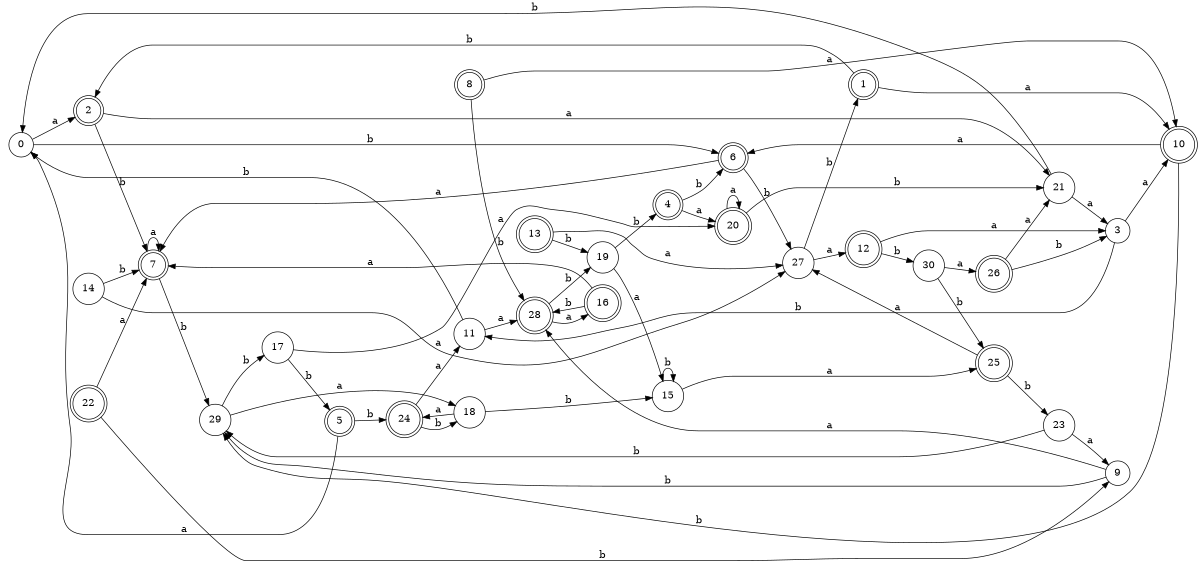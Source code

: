 digraph n25_7 {
__start0 [label="" shape="none"];

rankdir=LR;
size="8,5";

s0 [style="filled", color="black", fillcolor="white" shape="circle", label="0"];
s1 [style="rounded,filled", color="black", fillcolor="white" shape="doublecircle", label="1"];
s2 [style="rounded,filled", color="black", fillcolor="white" shape="doublecircle", label="2"];
s3 [style="filled", color="black", fillcolor="white" shape="circle", label="3"];
s4 [style="rounded,filled", color="black", fillcolor="white" shape="doublecircle", label="4"];
s5 [style="rounded,filled", color="black", fillcolor="white" shape="doublecircle", label="5"];
s6 [style="rounded,filled", color="black", fillcolor="white" shape="doublecircle", label="6"];
s7 [style="rounded,filled", color="black", fillcolor="white" shape="doublecircle", label="7"];
s8 [style="rounded,filled", color="black", fillcolor="white" shape="doublecircle", label="8"];
s9 [style="filled", color="black", fillcolor="white" shape="circle", label="9"];
s10 [style="rounded,filled", color="black", fillcolor="white" shape="doublecircle", label="10"];
s11 [style="filled", color="black", fillcolor="white" shape="circle", label="11"];
s12 [style="rounded,filled", color="black", fillcolor="white" shape="doublecircle", label="12"];
s13 [style="rounded,filled", color="black", fillcolor="white" shape="doublecircle", label="13"];
s14 [style="filled", color="black", fillcolor="white" shape="circle", label="14"];
s15 [style="filled", color="black", fillcolor="white" shape="circle", label="15"];
s16 [style="rounded,filled", color="black", fillcolor="white" shape="doublecircle", label="16"];
s17 [style="filled", color="black", fillcolor="white" shape="circle", label="17"];
s18 [style="filled", color="black", fillcolor="white" shape="circle", label="18"];
s19 [style="filled", color="black", fillcolor="white" shape="circle", label="19"];
s20 [style="rounded,filled", color="black", fillcolor="white" shape="doublecircle", label="20"];
s21 [style="filled", color="black", fillcolor="white" shape="circle", label="21"];
s22 [style="rounded,filled", color="black", fillcolor="white" shape="doublecircle", label="22"];
s23 [style="filled", color="black", fillcolor="white" shape="circle", label="23"];
s24 [style="rounded,filled", color="black", fillcolor="white" shape="doublecircle", label="24"];
s25 [style="rounded,filled", color="black", fillcolor="white" shape="doublecircle", label="25"];
s26 [style="rounded,filled", color="black", fillcolor="white" shape="doublecircle", label="26"];
s27 [style="filled", color="black", fillcolor="white" shape="circle", label="27"];
s28 [style="rounded,filled", color="black", fillcolor="white" shape="doublecircle", label="28"];
s29 [style="filled", color="black", fillcolor="white" shape="circle", label="29"];
s30 [style="filled", color="black", fillcolor="white" shape="circle", label="30"];
s0 -> s2 [label="a"];
s0 -> s6 [label="b"];
s1 -> s10 [label="a"];
s1 -> s2 [label="b"];
s2 -> s21 [label="a"];
s2 -> s7 [label="b"];
s3 -> s10 [label="a"];
s3 -> s11 [label="b"];
s4 -> s20 [label="a"];
s4 -> s6 [label="b"];
s5 -> s0 [label="a"];
s5 -> s24 [label="b"];
s6 -> s7 [label="a"];
s6 -> s27 [label="b"];
s7 -> s7 [label="a"];
s7 -> s29 [label="b"];
s8 -> s10 [label="a"];
s8 -> s28 [label="b"];
s9 -> s28 [label="a"];
s9 -> s29 [label="b"];
s10 -> s6 [label="a"];
s10 -> s29 [label="b"];
s11 -> s28 [label="a"];
s11 -> s0 [label="b"];
s12 -> s3 [label="a"];
s12 -> s30 [label="b"];
s13 -> s27 [label="a"];
s13 -> s19 [label="b"];
s14 -> s27 [label="a"];
s14 -> s7 [label="b"];
s15 -> s25 [label="a"];
s15 -> s15 [label="b"];
s16 -> s7 [label="a"];
s16 -> s28 [label="b"];
s17 -> s20 [label="a"];
s17 -> s5 [label="b"];
s18 -> s24 [label="a"];
s18 -> s15 [label="b"];
s19 -> s15 [label="a"];
s19 -> s4 [label="b"];
s20 -> s20 [label="a"];
s20 -> s21 [label="b"];
s21 -> s3 [label="a"];
s21 -> s0 [label="b"];
s22 -> s7 [label="a"];
s22 -> s9 [label="b"];
s23 -> s9 [label="a"];
s23 -> s29 [label="b"];
s24 -> s11 [label="a"];
s24 -> s18 [label="b"];
s25 -> s27 [label="a"];
s25 -> s23 [label="b"];
s26 -> s21 [label="a"];
s26 -> s3 [label="b"];
s27 -> s12 [label="a"];
s27 -> s1 [label="b"];
s28 -> s16 [label="a"];
s28 -> s19 [label="b"];
s29 -> s18 [label="a"];
s29 -> s17 [label="b"];
s30 -> s26 [label="a"];
s30 -> s25 [label="b"];

}